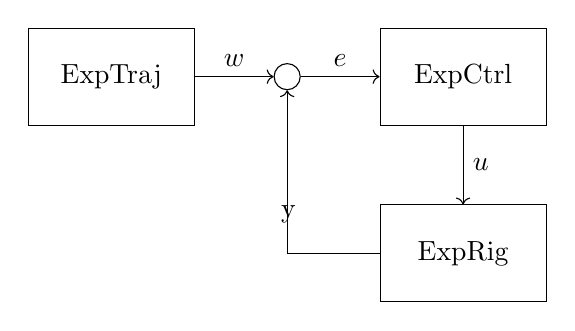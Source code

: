 % Controlflows
\tikzstyle{block} = [draw, fill=white, rectangle, minimum height=3em, minimum width=4em]
\tikzstyle{rblock} = [draw, fill=white, circle, inner sep=0pt,minimum size=1mm]
\tikzstyle{wobblock} = [fill=white, rectangle, minimum height=3em, minimum width=5em]
\tikzstyle{nlblock} = [draw, postaction={draw,line width=0.25mm,white}, line width=0.5mm, black, fill=white, rectangle, minimum height=3em, minimum width=5em]
\tikzstyle{sum} = [draw,circle]
\tikzstyle{branch} = [circle,inner sep=0pt,minimum size=1mm,fill=black,draw=black]
\tikzstyle{nvbranch} = [circle,inner sep=0pt,minimum size=1mm,fill=white,draw=white, fill opacity=0, draw opacity=0]
\tikzstyle{vecBranch} = [circle,inner sep=0pt,minimum size=2mm,fill=black,draw=black]
\tikzstyle{input} = [coordinate]
\tikzstyle{output} = [coordinate]
\tikzstyle{coord} = [coordinate]
\tikzstyle{pinstyle} = [pin edge={to-,thin,black}]
\tikzstyle{vecArrow} = [thick, decoration={markings,mark=at position
   1 with {\arrow[semithick]{open triangle 60}}},
   double distance=1.4pt, shorten >= 5.5pt,
   preaction = {decorate},
   postaction = {draw,line width=1.4pt, white,shorten >= 4.5pt}]
\tikzstyle{vecWithoutArrow} = [thick,
   double distance=1.4pt,
   postaction = {draw,line width=1.4pt, white}]
\tikzset{
  Pfeil/.style={thick,shorten >=#1,shorten <=#1,->,>=latex}, % für Peile
  UPfeil/.style={black,Pfeil=#1,font={\sffamily\itshape}},% für Spannungspfeile
  IPfeil/.style={black,Pfeil=#1,font={\ttfamily\itshape}} % für Strompfeile
}

\node [block, minimum width=6em, minimum height=3.5em] (traj) {\begin{tabular}{c}ExpTraj \end{tabular}};
\node [sum, node distance=1cm, right=of traj] (sum) {};
\node [block, node distance=1cm, minimum width=6em, minimum height=3.5em, right=of sum] (ctrl) {\begin{tabular}{c}ExpCtrl \end{tabular}};
\node [block, node distance=1cm, minimum width=6em, minimum height=3.5em, below=of ctrl] (rig) {\begin{tabular}{c}ExpRig \end{tabular}};

\draw[->] (traj) -- node [above] {$w$} (sum);
\draw[->] (sum) -- node [above] {$e$} (ctrl);
\draw[->] (ctrl) -- node [right] {$u$} (rig);
\draw[->] (rig) node [xshift = -2cm,yshift = 0.5cm, left] {y} -| (sum);

